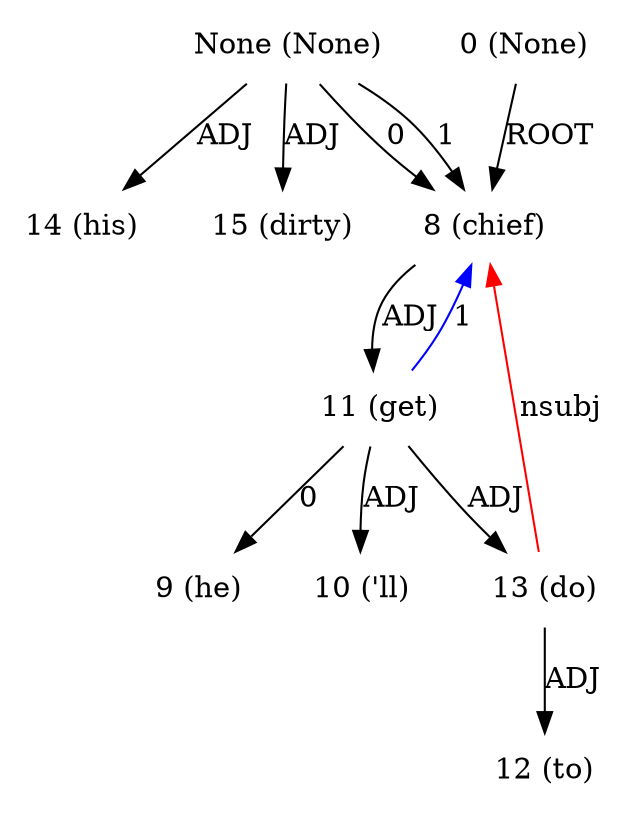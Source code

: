 digraph G{
edge [dir=forward]
node [shape=plaintext]

None [label="None (None)"]
None -> 8 [label="1"]
None [label="None (None)"]
None -> 8 [label="0"]
None [label="None (None)"]
None -> 14 [label="ADJ"]
None -> 15 [label="ADJ"]
0 [label="0 (None)"]
0 -> 8 [label="ROOT"]
8 [label="8 (chief)"]
8 -> 11 [label="ADJ"]
13 -> 8 [label="nsubj", color="red"]
9 [label="9 (he)"]
10 [label="10 ('ll)"]
11 [label="11 (get)"]
11 -> 8 [label="1", color="blue"]
11 -> 9 [label="0"]
11 -> 10 [label="ADJ"]
11 -> 13 [label="ADJ"]
12 [label="12 (to)"]
13 [label="13 (do)"]
13 -> 12 [label="ADJ"]
14 [label="14 (his)"]
15 [label="15 (dirty)"]
}

